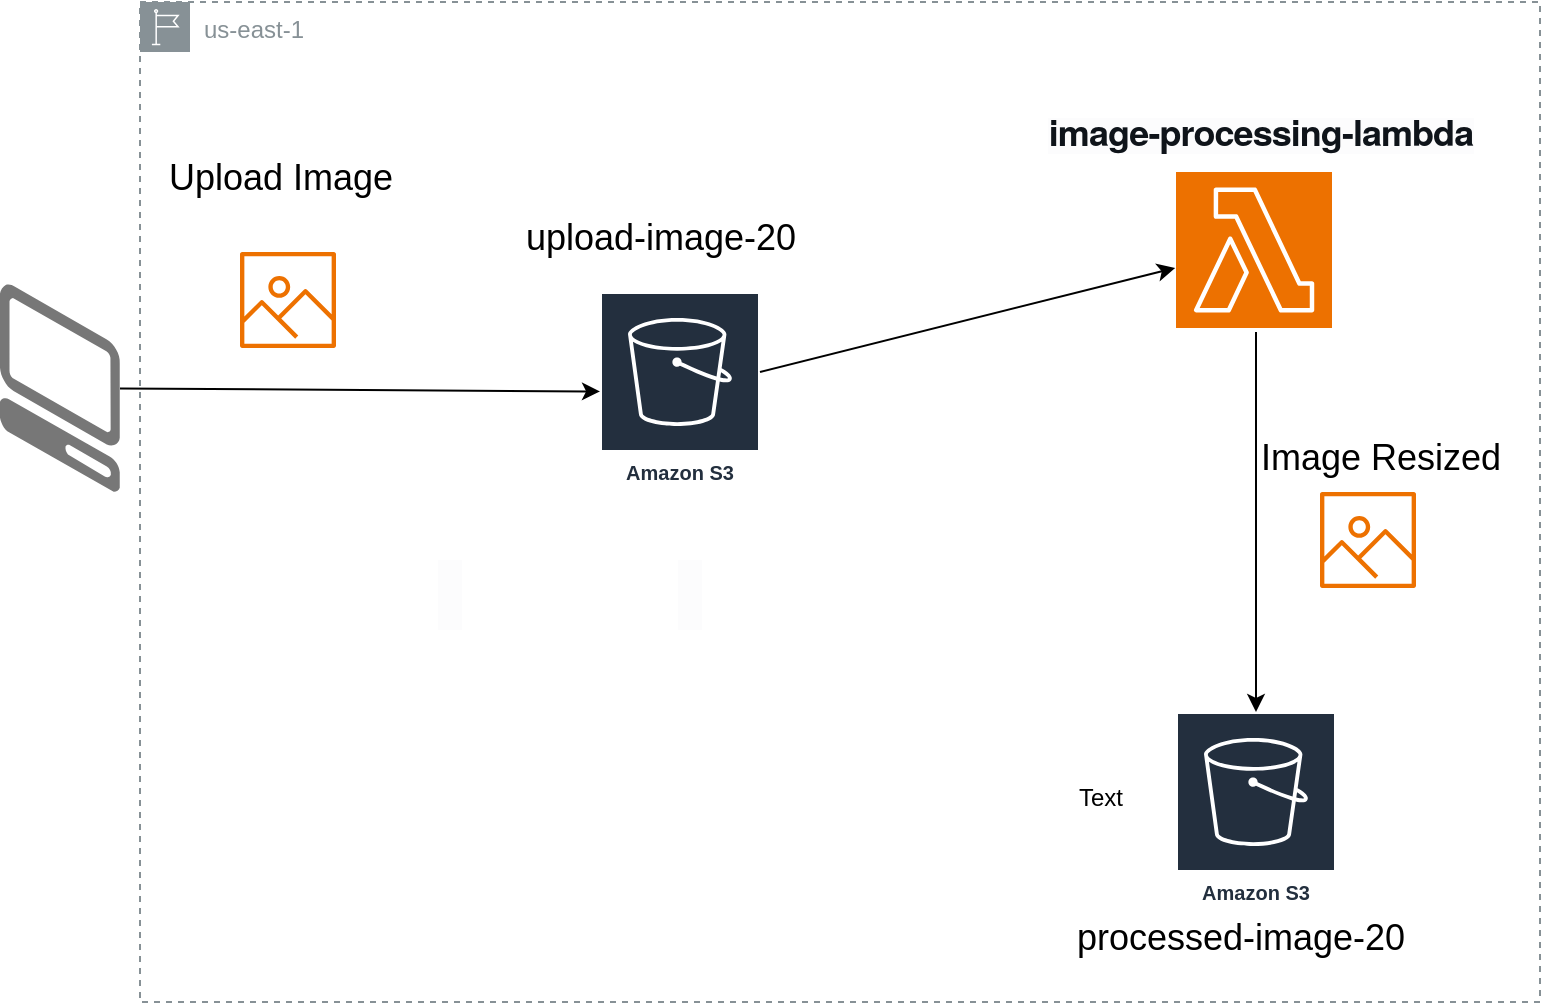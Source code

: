 <mxfile version="28.1.0">
  <diagram name="Page-1" id="8YOZDWkxnjmRl5zI5WgS">
    <mxGraphModel dx="1042" dy="535" grid="1" gridSize="10" guides="1" tooltips="1" connect="1" arrows="1" fold="1" page="1" pageScale="1" pageWidth="827" pageHeight="1169" math="0" shadow="0">
      <root>
        <mxCell id="0" />
        <mxCell id="1" parent="0" />
        <mxCell id="DlIMoTCIDnK1CQvle9eH-1" value="" style="verticalLabelPosition=bottom;html=1;verticalAlign=top;strokeWidth=1;align=center;outlineConnect=0;dashed=0;outlineConnect=0;shape=mxgraph.aws3d.client;aspect=fixed;strokeColor=none;fillColor=#777777;" vertex="1" parent="1">
          <mxGeometry x="70" y="226" width="60" height="104" as="geometry" />
        </mxCell>
        <mxCell id="DlIMoTCIDnK1CQvle9eH-2" value="Amazon S3" style="sketch=0;outlineConnect=0;fontColor=#232F3E;gradientColor=none;strokeColor=#ffffff;fillColor=#232F3E;dashed=0;verticalLabelPosition=middle;verticalAlign=bottom;align=center;html=1;whiteSpace=wrap;fontSize=10;fontStyle=1;spacing=3;shape=mxgraph.aws4.productIcon;prIcon=mxgraph.aws4.s3;" vertex="1" parent="1">
          <mxGeometry x="370" y="230" width="80" height="100" as="geometry" />
        </mxCell>
        <mxCell id="DlIMoTCIDnK1CQvle9eH-3" value="Amazon S3" style="sketch=0;outlineConnect=0;fontColor=#232F3E;gradientColor=none;strokeColor=#ffffff;fillColor=#232F3E;dashed=0;verticalLabelPosition=middle;verticalAlign=bottom;align=center;html=1;whiteSpace=wrap;fontSize=10;fontStyle=1;spacing=3;shape=mxgraph.aws4.productIcon;prIcon=mxgraph.aws4.s3;" vertex="1" parent="1">
          <mxGeometry x="658" y="440" width="80" height="100" as="geometry" />
        </mxCell>
        <mxCell id="DlIMoTCIDnK1CQvle9eH-5" value="" style="sketch=0;points=[[0,0,0],[0.25,0,0],[0.5,0,0],[0.75,0,0],[1,0,0],[0,1,0],[0.25,1,0],[0.5,1,0],[0.75,1,0],[1,1,0],[0,0.25,0],[0,0.5,0],[0,0.75,0],[1,0.25,0],[1,0.5,0],[1,0.75,0]];outlineConnect=0;fontColor=#232F3E;fillColor=#ED7100;strokeColor=#ffffff;dashed=0;verticalLabelPosition=bottom;verticalAlign=top;align=center;html=1;fontSize=12;fontStyle=0;aspect=fixed;shape=mxgraph.aws4.resourceIcon;resIcon=mxgraph.aws4.lambda;" vertex="1" parent="1">
          <mxGeometry x="658" y="170" width="78" height="78" as="geometry" />
        </mxCell>
        <mxCell id="DlIMoTCIDnK1CQvle9eH-6" value="" style="endArrow=classic;html=1;rounded=0;" edge="1" parent="1" source="DlIMoTCIDnK1CQvle9eH-1" target="DlIMoTCIDnK1CQvle9eH-2">
          <mxGeometry width="50" height="50" relative="1" as="geometry">
            <mxPoint x="390" y="310" as="sourcePoint" />
            <mxPoint x="440" y="260" as="targetPoint" />
            <Array as="points" />
          </mxGeometry>
        </mxCell>
        <mxCell id="DlIMoTCIDnK1CQvle9eH-7" value="" style="endArrow=classic;html=1;rounded=0;entryX=-0.005;entryY=0.615;entryDx=0;entryDy=0;entryPerimeter=0;" edge="1" parent="1" source="DlIMoTCIDnK1CQvle9eH-2" target="DlIMoTCIDnK1CQvle9eH-5">
          <mxGeometry width="50" height="50" relative="1" as="geometry">
            <mxPoint x="390" y="310" as="sourcePoint" />
            <mxPoint x="440" y="260" as="targetPoint" />
          </mxGeometry>
        </mxCell>
        <mxCell id="DlIMoTCIDnK1CQvle9eH-8" value="" style="endArrow=classic;html=1;rounded=0;" edge="1" parent="1" target="DlIMoTCIDnK1CQvle9eH-3">
          <mxGeometry width="50" height="50" relative="1" as="geometry">
            <mxPoint x="698" y="250" as="sourcePoint" />
            <mxPoint x="440" y="260" as="targetPoint" />
            <Array as="points" />
          </mxGeometry>
        </mxCell>
        <mxCell id="DlIMoTCIDnK1CQvle9eH-9" value="" style="sketch=0;outlineConnect=0;fontColor=#232F3E;gradientColor=none;fillColor=#ED7100;strokeColor=none;dashed=0;verticalLabelPosition=bottom;verticalAlign=top;align=center;html=1;fontSize=12;fontStyle=0;aspect=fixed;pointerEvents=1;shape=mxgraph.aws4.container_registry_image;" vertex="1" parent="1">
          <mxGeometry x="190" y="210" width="48" height="48" as="geometry" />
        </mxCell>
        <mxCell id="DlIMoTCIDnK1CQvle9eH-10" value="" style="sketch=0;outlineConnect=0;fontColor=#232F3E;gradientColor=none;fillColor=#ED7100;strokeColor=none;dashed=0;verticalLabelPosition=bottom;verticalAlign=top;align=center;html=1;fontSize=12;fontStyle=0;aspect=fixed;pointerEvents=1;shape=mxgraph.aws4.container_registry_image;" vertex="1" parent="1">
          <mxGeometry x="730" y="330" width="48" height="48" as="geometry" />
        </mxCell>
        <mxCell id="DlIMoTCIDnK1CQvle9eH-11" value="&lt;font style=&quot;font-size: 18px;&quot;&gt;Upload Image&lt;/font&gt;" style="text;html=1;align=center;verticalAlign=middle;resizable=0;points=[];autosize=1;strokeColor=none;fillColor=none;" vertex="1" parent="1">
          <mxGeometry x="140" y="153" width="140" height="40" as="geometry" />
        </mxCell>
        <mxCell id="DlIMoTCIDnK1CQvle9eH-12" value="&lt;font style=&quot;font-size: 18px;&quot;&gt;Image Resized&lt;/font&gt;" style="text;html=1;align=center;verticalAlign=middle;resizable=0;points=[];autosize=1;strokeColor=none;fillColor=none;" vertex="1" parent="1">
          <mxGeometry x="690" y="293" width="140" height="40" as="geometry" />
        </mxCell>
        <mxCell id="DlIMoTCIDnK1CQvle9eH-13" value="Text" style="text;html=1;align=center;verticalAlign=middle;resizable=0;points=[];autosize=1;strokeColor=none;fillColor=none;" vertex="1" parent="1">
          <mxGeometry x="595" y="468" width="50" height="30" as="geometry" />
        </mxCell>
        <mxCell id="DlIMoTCIDnK1CQvle9eH-14" value="&lt;span style=&quot;color: rgb(15, 20, 26); font-family: &amp;quot;Amazon Ember&amp;quot;, &amp;quot;Helvetica Neue&amp;quot;, Roboto, Arial, sans-serif; text-align: start; text-wrap-mode: wrap; background-color: rgb(252, 252, 253); inset-block-start: -9999px !important; inset-inline-start: -9999px !important; position: absolute !important;&quot; class=&quot;awsui_virtual-space_2qdw9_8dz0f_334&quot;&gt;&lt;font size=&quot;3&quot;&gt;&amp;nbsp;&lt;/font&gt;&lt;/span&gt;&lt;div&gt;&lt;br&gt;&lt;/div&gt;&lt;span style=&quot;padding-inline-end: 12px; color: rgb(15, 20, 26); font-family: &amp;quot;Amazon Ember&amp;quot;, &amp;quot;Helvetica Neue&amp;quot;, Roboto, Arial, sans-serif; font-size: 24px; text-align: start; text-wrap-mode: wrap; background-color: rgb(252, 252, 253);&quot; class=&quot;awsui_info_2qdw9_8dz0f_340&quot;&gt;&lt;/span&gt;" style="text;html=1;align=center;verticalAlign=middle;resizable=0;points=[];autosize=1;strokeColor=none;fillColor=none;" vertex="1" parent="1">
          <mxGeometry x="394" y="345" width="40" height="60" as="geometry" />
        </mxCell>
        <mxCell id="DlIMoTCIDnK1CQvle9eH-17" value="&lt;br&gt;&lt;div&gt;&lt;span style=&quot;color: rgb(15, 20, 26); font-family: &amp;quot;Amazon Ember&amp;quot;, &amp;quot;Helvetica Neue&amp;quot;, Roboto, Arial, sans-serif; font-weight: 700; letter-spacing: -0.48px; text-align: start; background-color: rgb(252, 252, 253);&quot;&gt;&lt;font style=&quot;font-size: 18px;&quot;&gt;image-processing-lambda&lt;/font&gt;&lt;/span&gt;&lt;/div&gt;" style="text;html=1;align=center;verticalAlign=middle;resizable=0;points=[];autosize=1;strokeColor=none;fillColor=none;" vertex="1" parent="1">
          <mxGeometry x="580" y="118" width="240" height="50" as="geometry" />
        </mxCell>
        <mxCell id="DlIMoTCIDnK1CQvle9eH-18" value="&lt;span style=&quot;color: rgb(15, 20, 26); font-family: &amp;quot;Amazon Ember&amp;quot;, &amp;quot;Helvetica Neue&amp;quot;, Roboto, Arial, sans-serif; text-align: start; text-wrap-mode: wrap; background-color: rgb(252, 252, 253); inset-block-start: -9999px !important; inset-inline-start: -9999px !important; position: absolute !important;&quot; class=&quot;awsui_virtual-space_2qdw9_8dz0f_334&quot;&gt;&lt;font size=&quot;3&quot;&gt;&amp;nbsp;&lt;/font&gt;&lt;/span&gt;&lt;div&gt;&lt;br&gt;&lt;/div&gt;&lt;span style=&quot;padding-inline-end: 12px; color: rgb(15, 20, 26); font-family: &amp;quot;Amazon Ember&amp;quot;, &amp;quot;Helvetica Neue&amp;quot;, Roboto, Arial, sans-serif; font-size: 24px; text-align: start; text-wrap-mode: wrap; background-color: rgb(252, 252, 253);&quot; class=&quot;awsui_info_2qdw9_8dz0f_340&quot;&gt;&lt;/span&gt;" style="text;html=1;align=center;verticalAlign=middle;resizable=0;points=[];autosize=1;strokeColor=none;fillColor=none;" vertex="1" parent="1">
          <mxGeometry x="274" y="345" width="40" height="60" as="geometry" />
        </mxCell>
        <mxCell id="DlIMoTCIDnK1CQvle9eH-20" value="&lt;font style=&quot;font-size: 18px;&quot;&gt;upload-image-20&lt;/font&gt;" style="text;html=1;align=center;verticalAlign=middle;resizable=0;points=[];autosize=1;strokeColor=none;fillColor=none;" vertex="1" parent="1">
          <mxGeometry x="320" y="183" width="160" height="40" as="geometry" />
        </mxCell>
        <mxCell id="DlIMoTCIDnK1CQvle9eH-21" value="&lt;font style=&quot;font-size: 18px;&quot;&gt;processed-image-20&lt;/font&gt;" style="text;html=1;align=center;verticalAlign=middle;resizable=0;points=[];autosize=1;strokeColor=none;fillColor=none;" vertex="1" parent="1">
          <mxGeometry x="595" y="533" width="190" height="40" as="geometry" />
        </mxCell>
        <mxCell id="DlIMoTCIDnK1CQvle9eH-22" value="us-east-1" style="sketch=0;outlineConnect=0;gradientColor=none;html=1;whiteSpace=wrap;fontSize=12;fontStyle=0;shape=mxgraph.aws4.group;grIcon=mxgraph.aws4.group_region;strokeColor=#879196;fillColor=none;verticalAlign=top;align=left;spacingLeft=30;fontColor=#879196;dashed=1;" vertex="1" parent="1">
          <mxGeometry x="140" y="85" width="700" height="500" as="geometry" />
        </mxCell>
      </root>
    </mxGraphModel>
  </diagram>
</mxfile>
